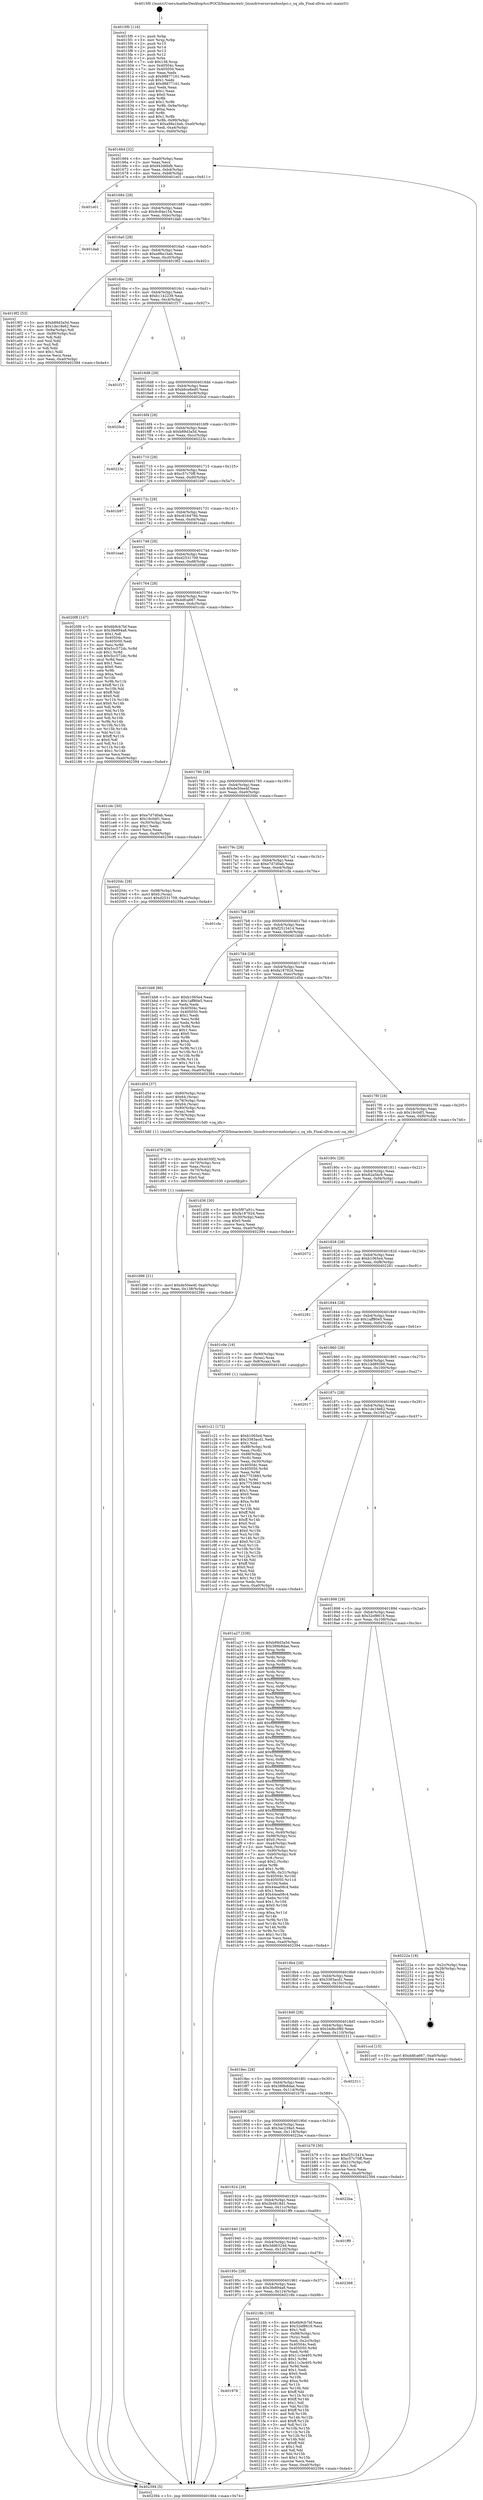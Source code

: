 digraph "0x4015f0" {
  label = "0x4015f0 (/mnt/c/Users/mathe/Desktop/tcc/POCII/binaries/extr_linuxdriversnvmehostpci.c_sq_idx_Final-ollvm.out::main(0))"
  labelloc = "t"
  node[shape=record]

  Entry [label="",width=0.3,height=0.3,shape=circle,fillcolor=black,style=filled]
  "0x401664" [label="{
     0x401664 [32]\l
     | [instrs]\l
     &nbsp;&nbsp;0x401664 \<+6\>: mov -0xa0(%rbp),%eax\l
     &nbsp;&nbsp;0x40166a \<+2\>: mov %eax,%ecx\l
     &nbsp;&nbsp;0x40166c \<+6\>: sub $0x943d6bfb,%ecx\l
     &nbsp;&nbsp;0x401672 \<+6\>: mov %eax,-0xb4(%rbp)\l
     &nbsp;&nbsp;0x401678 \<+6\>: mov %ecx,-0xb8(%rbp)\l
     &nbsp;&nbsp;0x40167e \<+6\>: je 0000000000401e01 \<main+0x811\>\l
  }"]
  "0x401e01" [label="{
     0x401e01\l
  }", style=dashed]
  "0x401684" [label="{
     0x401684 [28]\l
     | [instrs]\l
     &nbsp;&nbsp;0x401684 \<+5\>: jmp 0000000000401689 \<main+0x99\>\l
     &nbsp;&nbsp;0x401689 \<+6\>: mov -0xb4(%rbp),%eax\l
     &nbsp;&nbsp;0x40168f \<+5\>: sub $0x9c84e154,%eax\l
     &nbsp;&nbsp;0x401694 \<+6\>: mov %eax,-0xbc(%rbp)\l
     &nbsp;&nbsp;0x40169a \<+6\>: je 0000000000401dab \<main+0x7bb\>\l
  }"]
  Exit [label="",width=0.3,height=0.3,shape=circle,fillcolor=black,style=filled,peripheries=2]
  "0x401dab" [label="{
     0x401dab\l
  }", style=dashed]
  "0x4016a0" [label="{
     0x4016a0 [28]\l
     | [instrs]\l
     &nbsp;&nbsp;0x4016a0 \<+5\>: jmp 00000000004016a5 \<main+0xb5\>\l
     &nbsp;&nbsp;0x4016a5 \<+6\>: mov -0xb4(%rbp),%eax\l
     &nbsp;&nbsp;0x4016ab \<+5\>: sub $0xa98a1bab,%eax\l
     &nbsp;&nbsp;0x4016b0 \<+6\>: mov %eax,-0xc0(%rbp)\l
     &nbsp;&nbsp;0x4016b6 \<+6\>: je 00000000004019f2 \<main+0x402\>\l
  }"]
  "0x401978" [label="{
     0x401978\l
  }", style=dashed]
  "0x4019f2" [label="{
     0x4019f2 [53]\l
     | [instrs]\l
     &nbsp;&nbsp;0x4019f2 \<+5\>: mov $0xb89d3a5d,%eax\l
     &nbsp;&nbsp;0x4019f7 \<+5\>: mov $0x1de18e62,%ecx\l
     &nbsp;&nbsp;0x4019fc \<+6\>: mov -0x9a(%rbp),%dl\l
     &nbsp;&nbsp;0x401a02 \<+7\>: mov -0x99(%rbp),%sil\l
     &nbsp;&nbsp;0x401a09 \<+3\>: mov %dl,%dil\l
     &nbsp;&nbsp;0x401a0c \<+3\>: and %sil,%dil\l
     &nbsp;&nbsp;0x401a0f \<+3\>: xor %sil,%dl\l
     &nbsp;&nbsp;0x401a12 \<+3\>: or %dl,%dil\l
     &nbsp;&nbsp;0x401a15 \<+4\>: test $0x1,%dil\l
     &nbsp;&nbsp;0x401a19 \<+3\>: cmovne %ecx,%eax\l
     &nbsp;&nbsp;0x401a1c \<+6\>: mov %eax,-0xa0(%rbp)\l
     &nbsp;&nbsp;0x401a22 \<+5\>: jmp 0000000000402394 \<main+0xda4\>\l
  }"]
  "0x4016bc" [label="{
     0x4016bc [28]\l
     | [instrs]\l
     &nbsp;&nbsp;0x4016bc \<+5\>: jmp 00000000004016c1 \<main+0xd1\>\l
     &nbsp;&nbsp;0x4016c1 \<+6\>: mov -0xb4(%rbp),%eax\l
     &nbsp;&nbsp;0x4016c7 \<+5\>: sub $0xb1142239,%eax\l
     &nbsp;&nbsp;0x4016cc \<+6\>: mov %eax,-0xc4(%rbp)\l
     &nbsp;&nbsp;0x4016d2 \<+6\>: je 0000000000401f17 \<main+0x927\>\l
  }"]
  "0x402394" [label="{
     0x402394 [5]\l
     | [instrs]\l
     &nbsp;&nbsp;0x402394 \<+5\>: jmp 0000000000401664 \<main+0x74\>\l
  }"]
  "0x4015f0" [label="{
     0x4015f0 [116]\l
     | [instrs]\l
     &nbsp;&nbsp;0x4015f0 \<+1\>: push %rbp\l
     &nbsp;&nbsp;0x4015f1 \<+3\>: mov %rsp,%rbp\l
     &nbsp;&nbsp;0x4015f4 \<+2\>: push %r15\l
     &nbsp;&nbsp;0x4015f6 \<+2\>: push %r14\l
     &nbsp;&nbsp;0x4015f8 \<+2\>: push %r13\l
     &nbsp;&nbsp;0x4015fa \<+2\>: push %r12\l
     &nbsp;&nbsp;0x4015fc \<+1\>: push %rbx\l
     &nbsp;&nbsp;0x4015fd \<+7\>: sub $0x138,%rsp\l
     &nbsp;&nbsp;0x401604 \<+7\>: mov 0x40504c,%eax\l
     &nbsp;&nbsp;0x40160b \<+7\>: mov 0x405050,%ecx\l
     &nbsp;&nbsp;0x401612 \<+2\>: mov %eax,%edx\l
     &nbsp;&nbsp;0x401614 \<+6\>: sub $0x98877161,%edx\l
     &nbsp;&nbsp;0x40161a \<+3\>: sub $0x1,%edx\l
     &nbsp;&nbsp;0x40161d \<+6\>: add $0x98877161,%edx\l
     &nbsp;&nbsp;0x401623 \<+3\>: imul %edx,%eax\l
     &nbsp;&nbsp;0x401626 \<+3\>: and $0x1,%eax\l
     &nbsp;&nbsp;0x401629 \<+3\>: cmp $0x0,%eax\l
     &nbsp;&nbsp;0x40162c \<+4\>: sete %r8b\l
     &nbsp;&nbsp;0x401630 \<+4\>: and $0x1,%r8b\l
     &nbsp;&nbsp;0x401634 \<+7\>: mov %r8b,-0x9a(%rbp)\l
     &nbsp;&nbsp;0x40163b \<+3\>: cmp $0xa,%ecx\l
     &nbsp;&nbsp;0x40163e \<+4\>: setl %r8b\l
     &nbsp;&nbsp;0x401642 \<+4\>: and $0x1,%r8b\l
     &nbsp;&nbsp;0x401646 \<+7\>: mov %r8b,-0x99(%rbp)\l
     &nbsp;&nbsp;0x40164d \<+10\>: movl $0xa98a1bab,-0xa0(%rbp)\l
     &nbsp;&nbsp;0x401657 \<+6\>: mov %edi,-0xa4(%rbp)\l
     &nbsp;&nbsp;0x40165d \<+7\>: mov %rsi,-0xb0(%rbp)\l
  }"]
  "0x40218b" [label="{
     0x40218b [159]\l
     | [instrs]\l
     &nbsp;&nbsp;0x40218b \<+5\>: mov $0x6b9cb7bf,%eax\l
     &nbsp;&nbsp;0x402190 \<+5\>: mov $0x32ef8619,%ecx\l
     &nbsp;&nbsp;0x402195 \<+2\>: mov $0x1,%dl\l
     &nbsp;&nbsp;0x402197 \<+7\>: mov -0x98(%rbp),%rsi\l
     &nbsp;&nbsp;0x40219e \<+2\>: mov (%rsi),%edi\l
     &nbsp;&nbsp;0x4021a0 \<+3\>: mov %edi,-0x2c(%rbp)\l
     &nbsp;&nbsp;0x4021a3 \<+7\>: mov 0x40504c,%edi\l
     &nbsp;&nbsp;0x4021aa \<+8\>: mov 0x405050,%r8d\l
     &nbsp;&nbsp;0x4021b2 \<+3\>: mov %edi,%r9d\l
     &nbsp;&nbsp;0x4021b5 \<+7\>: sub $0x11c3e405,%r9d\l
     &nbsp;&nbsp;0x4021bc \<+4\>: sub $0x1,%r9d\l
     &nbsp;&nbsp;0x4021c0 \<+7\>: add $0x11c3e405,%r9d\l
     &nbsp;&nbsp;0x4021c7 \<+4\>: imul %r9d,%edi\l
     &nbsp;&nbsp;0x4021cb \<+3\>: and $0x1,%edi\l
     &nbsp;&nbsp;0x4021ce \<+3\>: cmp $0x0,%edi\l
     &nbsp;&nbsp;0x4021d1 \<+4\>: sete %r10b\l
     &nbsp;&nbsp;0x4021d5 \<+4\>: cmp $0xa,%r8d\l
     &nbsp;&nbsp;0x4021d9 \<+4\>: setl %r11b\l
     &nbsp;&nbsp;0x4021dd \<+3\>: mov %r10b,%bl\l
     &nbsp;&nbsp;0x4021e0 \<+3\>: xor $0xff,%bl\l
     &nbsp;&nbsp;0x4021e3 \<+3\>: mov %r11b,%r14b\l
     &nbsp;&nbsp;0x4021e6 \<+4\>: xor $0xff,%r14b\l
     &nbsp;&nbsp;0x4021ea \<+3\>: xor $0x1,%dl\l
     &nbsp;&nbsp;0x4021ed \<+3\>: mov %bl,%r15b\l
     &nbsp;&nbsp;0x4021f0 \<+4\>: and $0xff,%r15b\l
     &nbsp;&nbsp;0x4021f4 \<+3\>: and %dl,%r10b\l
     &nbsp;&nbsp;0x4021f7 \<+3\>: mov %r14b,%r12b\l
     &nbsp;&nbsp;0x4021fa \<+4\>: and $0xff,%r12b\l
     &nbsp;&nbsp;0x4021fe \<+3\>: and %dl,%r11b\l
     &nbsp;&nbsp;0x402201 \<+3\>: or %r10b,%r15b\l
     &nbsp;&nbsp;0x402204 \<+3\>: or %r11b,%r12b\l
     &nbsp;&nbsp;0x402207 \<+3\>: xor %r12b,%r15b\l
     &nbsp;&nbsp;0x40220a \<+3\>: or %r14b,%bl\l
     &nbsp;&nbsp;0x40220d \<+3\>: xor $0xff,%bl\l
     &nbsp;&nbsp;0x402210 \<+3\>: or $0x1,%dl\l
     &nbsp;&nbsp;0x402213 \<+2\>: and %dl,%bl\l
     &nbsp;&nbsp;0x402215 \<+3\>: or %bl,%r15b\l
     &nbsp;&nbsp;0x402218 \<+4\>: test $0x1,%r15b\l
     &nbsp;&nbsp;0x40221c \<+3\>: cmovne %ecx,%eax\l
     &nbsp;&nbsp;0x40221f \<+6\>: mov %eax,-0xa0(%rbp)\l
     &nbsp;&nbsp;0x402225 \<+5\>: jmp 0000000000402394 \<main+0xda4\>\l
  }"]
  "0x401f17" [label="{
     0x401f17\l
  }", style=dashed]
  "0x4016d8" [label="{
     0x4016d8 [28]\l
     | [instrs]\l
     &nbsp;&nbsp;0x4016d8 \<+5\>: jmp 00000000004016dd \<main+0xed\>\l
     &nbsp;&nbsp;0x4016dd \<+6\>: mov -0xb4(%rbp),%eax\l
     &nbsp;&nbsp;0x4016e3 \<+5\>: sub $0xb6ce6ed0,%eax\l
     &nbsp;&nbsp;0x4016e8 \<+6\>: mov %eax,-0xc8(%rbp)\l
     &nbsp;&nbsp;0x4016ee \<+6\>: je 00000000004020cd \<main+0xadd\>\l
  }"]
  "0x40195c" [label="{
     0x40195c [28]\l
     | [instrs]\l
     &nbsp;&nbsp;0x40195c \<+5\>: jmp 0000000000401961 \<main+0x371\>\l
     &nbsp;&nbsp;0x401961 \<+6\>: mov -0xb4(%rbp),%eax\l
     &nbsp;&nbsp;0x401967 \<+5\>: sub $0x3fe894a8,%eax\l
     &nbsp;&nbsp;0x40196c \<+6\>: mov %eax,-0x124(%rbp)\l
     &nbsp;&nbsp;0x401972 \<+6\>: je 000000000040218b \<main+0xb9b\>\l
  }"]
  "0x4020cd" [label="{
     0x4020cd\l
  }", style=dashed]
  "0x4016f4" [label="{
     0x4016f4 [28]\l
     | [instrs]\l
     &nbsp;&nbsp;0x4016f4 \<+5\>: jmp 00000000004016f9 \<main+0x109\>\l
     &nbsp;&nbsp;0x4016f9 \<+6\>: mov -0xb4(%rbp),%eax\l
     &nbsp;&nbsp;0x4016ff \<+5\>: sub $0xb89d3a5d,%eax\l
     &nbsp;&nbsp;0x401704 \<+6\>: mov %eax,-0xcc(%rbp)\l
     &nbsp;&nbsp;0x40170a \<+6\>: je 000000000040223c \<main+0xc4c\>\l
  }"]
  "0x402368" [label="{
     0x402368\l
  }", style=dashed]
  "0x40223c" [label="{
     0x40223c\l
  }", style=dashed]
  "0x401710" [label="{
     0x401710 [28]\l
     | [instrs]\l
     &nbsp;&nbsp;0x401710 \<+5\>: jmp 0000000000401715 \<main+0x125\>\l
     &nbsp;&nbsp;0x401715 \<+6\>: mov -0xb4(%rbp),%eax\l
     &nbsp;&nbsp;0x40171b \<+5\>: sub $0xc57c70ff,%eax\l
     &nbsp;&nbsp;0x401720 \<+6\>: mov %eax,-0xd0(%rbp)\l
     &nbsp;&nbsp;0x401726 \<+6\>: je 0000000000401b97 \<main+0x5a7\>\l
  }"]
  "0x401940" [label="{
     0x401940 [28]\l
     | [instrs]\l
     &nbsp;&nbsp;0x401940 \<+5\>: jmp 0000000000401945 \<main+0x355\>\l
     &nbsp;&nbsp;0x401945 \<+6\>: mov -0xb4(%rbp),%eax\l
     &nbsp;&nbsp;0x40194b \<+5\>: sub $0x3dd6324d,%eax\l
     &nbsp;&nbsp;0x401950 \<+6\>: mov %eax,-0x120(%rbp)\l
     &nbsp;&nbsp;0x401956 \<+6\>: je 0000000000402368 \<main+0xd78\>\l
  }"]
  "0x401b97" [label="{
     0x401b97\l
  }", style=dashed]
  "0x40172c" [label="{
     0x40172c [28]\l
     | [instrs]\l
     &nbsp;&nbsp;0x40172c \<+5\>: jmp 0000000000401731 \<main+0x141\>\l
     &nbsp;&nbsp;0x401731 \<+6\>: mov -0xb4(%rbp),%eax\l
     &nbsp;&nbsp;0x401737 \<+5\>: sub $0xc616476b,%eax\l
     &nbsp;&nbsp;0x40173c \<+6\>: mov %eax,-0xd4(%rbp)\l
     &nbsp;&nbsp;0x401742 \<+6\>: je 0000000000401ead \<main+0x8bd\>\l
  }"]
  "0x401ff9" [label="{
     0x401ff9\l
  }", style=dashed]
  "0x401ead" [label="{
     0x401ead\l
  }", style=dashed]
  "0x401748" [label="{
     0x401748 [28]\l
     | [instrs]\l
     &nbsp;&nbsp;0x401748 \<+5\>: jmp 000000000040174d \<main+0x15d\>\l
     &nbsp;&nbsp;0x40174d \<+6\>: mov -0xb4(%rbp),%eax\l
     &nbsp;&nbsp;0x401753 \<+5\>: sub $0xd2531709,%eax\l
     &nbsp;&nbsp;0x401758 \<+6\>: mov %eax,-0xd8(%rbp)\l
     &nbsp;&nbsp;0x40175e \<+6\>: je 00000000004020f8 \<main+0xb08\>\l
  }"]
  "0x401924" [label="{
     0x401924 [28]\l
     | [instrs]\l
     &nbsp;&nbsp;0x401924 \<+5\>: jmp 0000000000401929 \<main+0x339\>\l
     &nbsp;&nbsp;0x401929 \<+6\>: mov -0xb4(%rbp),%eax\l
     &nbsp;&nbsp;0x40192f \<+5\>: sub $0x3b4818d1,%eax\l
     &nbsp;&nbsp;0x401934 \<+6\>: mov %eax,-0x11c(%rbp)\l
     &nbsp;&nbsp;0x40193a \<+6\>: je 0000000000401ff9 \<main+0xa09\>\l
  }"]
  "0x4020f8" [label="{
     0x4020f8 [147]\l
     | [instrs]\l
     &nbsp;&nbsp;0x4020f8 \<+5\>: mov $0x6b9cb7bf,%eax\l
     &nbsp;&nbsp;0x4020fd \<+5\>: mov $0x3fe894a8,%ecx\l
     &nbsp;&nbsp;0x402102 \<+2\>: mov $0x1,%dl\l
     &nbsp;&nbsp;0x402104 \<+7\>: mov 0x40504c,%esi\l
     &nbsp;&nbsp;0x40210b \<+7\>: mov 0x405050,%edi\l
     &nbsp;&nbsp;0x402112 \<+3\>: mov %esi,%r8d\l
     &nbsp;&nbsp;0x402115 \<+7\>: add $0x5cc572dc,%r8d\l
     &nbsp;&nbsp;0x40211c \<+4\>: sub $0x1,%r8d\l
     &nbsp;&nbsp;0x402120 \<+7\>: sub $0x5cc572dc,%r8d\l
     &nbsp;&nbsp;0x402127 \<+4\>: imul %r8d,%esi\l
     &nbsp;&nbsp;0x40212b \<+3\>: and $0x1,%esi\l
     &nbsp;&nbsp;0x40212e \<+3\>: cmp $0x0,%esi\l
     &nbsp;&nbsp;0x402131 \<+4\>: sete %r9b\l
     &nbsp;&nbsp;0x402135 \<+3\>: cmp $0xa,%edi\l
     &nbsp;&nbsp;0x402138 \<+4\>: setl %r10b\l
     &nbsp;&nbsp;0x40213c \<+3\>: mov %r9b,%r11b\l
     &nbsp;&nbsp;0x40213f \<+4\>: xor $0xff,%r11b\l
     &nbsp;&nbsp;0x402143 \<+3\>: mov %r10b,%bl\l
     &nbsp;&nbsp;0x402146 \<+3\>: xor $0xff,%bl\l
     &nbsp;&nbsp;0x402149 \<+3\>: xor $0x0,%dl\l
     &nbsp;&nbsp;0x40214c \<+3\>: mov %r11b,%r14b\l
     &nbsp;&nbsp;0x40214f \<+4\>: and $0x0,%r14b\l
     &nbsp;&nbsp;0x402153 \<+3\>: and %dl,%r9b\l
     &nbsp;&nbsp;0x402156 \<+3\>: mov %bl,%r15b\l
     &nbsp;&nbsp;0x402159 \<+4\>: and $0x0,%r15b\l
     &nbsp;&nbsp;0x40215d \<+3\>: and %dl,%r10b\l
     &nbsp;&nbsp;0x402160 \<+3\>: or %r9b,%r14b\l
     &nbsp;&nbsp;0x402163 \<+3\>: or %r10b,%r15b\l
     &nbsp;&nbsp;0x402166 \<+3\>: xor %r15b,%r14b\l
     &nbsp;&nbsp;0x402169 \<+3\>: or %bl,%r11b\l
     &nbsp;&nbsp;0x40216c \<+4\>: xor $0xff,%r11b\l
     &nbsp;&nbsp;0x402170 \<+3\>: or $0x0,%dl\l
     &nbsp;&nbsp;0x402173 \<+3\>: and %dl,%r11b\l
     &nbsp;&nbsp;0x402176 \<+3\>: or %r11b,%r14b\l
     &nbsp;&nbsp;0x402179 \<+4\>: test $0x1,%r14b\l
     &nbsp;&nbsp;0x40217d \<+3\>: cmovne %ecx,%eax\l
     &nbsp;&nbsp;0x402180 \<+6\>: mov %eax,-0xa0(%rbp)\l
     &nbsp;&nbsp;0x402186 \<+5\>: jmp 0000000000402394 \<main+0xda4\>\l
  }"]
  "0x401764" [label="{
     0x401764 [28]\l
     | [instrs]\l
     &nbsp;&nbsp;0x401764 \<+5\>: jmp 0000000000401769 \<main+0x179\>\l
     &nbsp;&nbsp;0x401769 \<+6\>: mov -0xb4(%rbp),%eax\l
     &nbsp;&nbsp;0x40176f \<+5\>: sub $0xddfca667,%eax\l
     &nbsp;&nbsp;0x401774 \<+6\>: mov %eax,-0xdc(%rbp)\l
     &nbsp;&nbsp;0x40177a \<+6\>: je 0000000000401cdc \<main+0x6ec\>\l
  }"]
  "0x4022ba" [label="{
     0x4022ba\l
  }", style=dashed]
  "0x401cdc" [label="{
     0x401cdc [30]\l
     | [instrs]\l
     &nbsp;&nbsp;0x401cdc \<+5\>: mov $0xe7d7d0ab,%eax\l
     &nbsp;&nbsp;0x401ce1 \<+5\>: mov $0x19c0df1,%ecx\l
     &nbsp;&nbsp;0x401ce6 \<+3\>: mov -0x30(%rbp),%edx\l
     &nbsp;&nbsp;0x401ce9 \<+3\>: cmp $0x1,%edx\l
     &nbsp;&nbsp;0x401cec \<+3\>: cmovl %ecx,%eax\l
     &nbsp;&nbsp;0x401cef \<+6\>: mov %eax,-0xa0(%rbp)\l
     &nbsp;&nbsp;0x401cf5 \<+5\>: jmp 0000000000402394 \<main+0xda4\>\l
  }"]
  "0x401780" [label="{
     0x401780 [28]\l
     | [instrs]\l
     &nbsp;&nbsp;0x401780 \<+5\>: jmp 0000000000401785 \<main+0x195\>\l
     &nbsp;&nbsp;0x401785 \<+6\>: mov -0xb4(%rbp),%eax\l
     &nbsp;&nbsp;0x40178b \<+5\>: sub $0xde50ee4f,%eax\l
     &nbsp;&nbsp;0x401790 \<+6\>: mov %eax,-0xe0(%rbp)\l
     &nbsp;&nbsp;0x401796 \<+6\>: je 00000000004020dc \<main+0xaec\>\l
  }"]
  "0x401d96" [label="{
     0x401d96 [21]\l
     | [instrs]\l
     &nbsp;&nbsp;0x401d96 \<+10\>: movl $0xde50ee4f,-0xa0(%rbp)\l
     &nbsp;&nbsp;0x401da0 \<+6\>: mov %eax,-0x138(%rbp)\l
     &nbsp;&nbsp;0x401da6 \<+5\>: jmp 0000000000402394 \<main+0xda4\>\l
  }"]
  "0x4020dc" [label="{
     0x4020dc [28]\l
     | [instrs]\l
     &nbsp;&nbsp;0x4020dc \<+7\>: mov -0x98(%rbp),%rax\l
     &nbsp;&nbsp;0x4020e3 \<+6\>: movl $0x0,(%rax)\l
     &nbsp;&nbsp;0x4020e9 \<+10\>: movl $0xd2531709,-0xa0(%rbp)\l
     &nbsp;&nbsp;0x4020f3 \<+5\>: jmp 0000000000402394 \<main+0xda4\>\l
  }"]
  "0x40179c" [label="{
     0x40179c [28]\l
     | [instrs]\l
     &nbsp;&nbsp;0x40179c \<+5\>: jmp 00000000004017a1 \<main+0x1b1\>\l
     &nbsp;&nbsp;0x4017a1 \<+6\>: mov -0xb4(%rbp),%eax\l
     &nbsp;&nbsp;0x4017a7 \<+5\>: sub $0xe7d7d0ab,%eax\l
     &nbsp;&nbsp;0x4017ac \<+6\>: mov %eax,-0xe4(%rbp)\l
     &nbsp;&nbsp;0x4017b2 \<+6\>: je 0000000000401cfa \<main+0x70a\>\l
  }"]
  "0x401d79" [label="{
     0x401d79 [29]\l
     | [instrs]\l
     &nbsp;&nbsp;0x401d79 \<+10\>: movabs $0x4030f2,%rdi\l
     &nbsp;&nbsp;0x401d83 \<+4\>: mov -0x70(%rbp),%rcx\l
     &nbsp;&nbsp;0x401d87 \<+2\>: mov %eax,(%rcx)\l
     &nbsp;&nbsp;0x401d89 \<+4\>: mov -0x70(%rbp),%rcx\l
     &nbsp;&nbsp;0x401d8d \<+2\>: mov (%rcx),%esi\l
     &nbsp;&nbsp;0x401d8f \<+2\>: mov $0x0,%al\l
     &nbsp;&nbsp;0x401d91 \<+5\>: call 0000000000401030 \<printf@plt\>\l
     | [calls]\l
     &nbsp;&nbsp;0x401030 \{1\} (unknown)\l
  }"]
  "0x401cfa" [label="{
     0x401cfa\l
  }", style=dashed]
  "0x4017b8" [label="{
     0x4017b8 [28]\l
     | [instrs]\l
     &nbsp;&nbsp;0x4017b8 \<+5\>: jmp 00000000004017bd \<main+0x1cd\>\l
     &nbsp;&nbsp;0x4017bd \<+6\>: mov -0xb4(%rbp),%eax\l
     &nbsp;&nbsp;0x4017c3 \<+5\>: sub $0xf2515414,%eax\l
     &nbsp;&nbsp;0x4017c8 \<+6\>: mov %eax,-0xe8(%rbp)\l
     &nbsp;&nbsp;0x4017ce \<+6\>: je 0000000000401bb8 \<main+0x5c8\>\l
  }"]
  "0x401c21" [label="{
     0x401c21 [172]\l
     | [instrs]\l
     &nbsp;&nbsp;0x401c21 \<+5\>: mov $0xb1065e4,%ecx\l
     &nbsp;&nbsp;0x401c26 \<+5\>: mov $0x3383acd1,%edx\l
     &nbsp;&nbsp;0x401c2b \<+3\>: mov $0x1,%sil\l
     &nbsp;&nbsp;0x401c2e \<+7\>: mov -0x88(%rbp),%rdi\l
     &nbsp;&nbsp;0x401c35 \<+2\>: mov %eax,(%rdi)\l
     &nbsp;&nbsp;0x401c37 \<+7\>: mov -0x88(%rbp),%rdi\l
     &nbsp;&nbsp;0x401c3e \<+2\>: mov (%rdi),%eax\l
     &nbsp;&nbsp;0x401c40 \<+3\>: mov %eax,-0x30(%rbp)\l
     &nbsp;&nbsp;0x401c43 \<+7\>: mov 0x40504c,%eax\l
     &nbsp;&nbsp;0x401c4a \<+8\>: mov 0x405050,%r8d\l
     &nbsp;&nbsp;0x401c52 \<+3\>: mov %eax,%r9d\l
     &nbsp;&nbsp;0x401c55 \<+7\>: add $0x7753883,%r9d\l
     &nbsp;&nbsp;0x401c5c \<+4\>: sub $0x1,%r9d\l
     &nbsp;&nbsp;0x401c60 \<+7\>: sub $0x7753883,%r9d\l
     &nbsp;&nbsp;0x401c67 \<+4\>: imul %r9d,%eax\l
     &nbsp;&nbsp;0x401c6b \<+3\>: and $0x1,%eax\l
     &nbsp;&nbsp;0x401c6e \<+3\>: cmp $0x0,%eax\l
     &nbsp;&nbsp;0x401c71 \<+4\>: sete %r10b\l
     &nbsp;&nbsp;0x401c75 \<+4\>: cmp $0xa,%r8d\l
     &nbsp;&nbsp;0x401c79 \<+4\>: setl %r11b\l
     &nbsp;&nbsp;0x401c7d \<+3\>: mov %r10b,%bl\l
     &nbsp;&nbsp;0x401c80 \<+3\>: xor $0xff,%bl\l
     &nbsp;&nbsp;0x401c83 \<+3\>: mov %r11b,%r14b\l
     &nbsp;&nbsp;0x401c86 \<+4\>: xor $0xff,%r14b\l
     &nbsp;&nbsp;0x401c8a \<+4\>: xor $0x0,%sil\l
     &nbsp;&nbsp;0x401c8e \<+3\>: mov %bl,%r15b\l
     &nbsp;&nbsp;0x401c91 \<+4\>: and $0x0,%r15b\l
     &nbsp;&nbsp;0x401c95 \<+3\>: and %sil,%r10b\l
     &nbsp;&nbsp;0x401c98 \<+3\>: mov %r14b,%r12b\l
     &nbsp;&nbsp;0x401c9b \<+4\>: and $0x0,%r12b\l
     &nbsp;&nbsp;0x401c9f \<+3\>: and %sil,%r11b\l
     &nbsp;&nbsp;0x401ca2 \<+3\>: or %r10b,%r15b\l
     &nbsp;&nbsp;0x401ca5 \<+3\>: or %r11b,%r12b\l
     &nbsp;&nbsp;0x401ca8 \<+3\>: xor %r12b,%r15b\l
     &nbsp;&nbsp;0x401cab \<+3\>: or %r14b,%bl\l
     &nbsp;&nbsp;0x401cae \<+3\>: xor $0xff,%bl\l
     &nbsp;&nbsp;0x401cb1 \<+4\>: or $0x0,%sil\l
     &nbsp;&nbsp;0x401cb5 \<+3\>: and %sil,%bl\l
     &nbsp;&nbsp;0x401cb8 \<+3\>: or %bl,%r15b\l
     &nbsp;&nbsp;0x401cbb \<+4\>: test $0x1,%r15b\l
     &nbsp;&nbsp;0x401cbf \<+3\>: cmovne %edx,%ecx\l
     &nbsp;&nbsp;0x401cc2 \<+6\>: mov %ecx,-0xa0(%rbp)\l
     &nbsp;&nbsp;0x401cc8 \<+5\>: jmp 0000000000402394 \<main+0xda4\>\l
  }"]
  "0x401bb8" [label="{
     0x401bb8 [86]\l
     | [instrs]\l
     &nbsp;&nbsp;0x401bb8 \<+5\>: mov $0xb1065e4,%eax\l
     &nbsp;&nbsp;0x401bbd \<+5\>: mov $0x1aff80e5,%ecx\l
     &nbsp;&nbsp;0x401bc2 \<+2\>: xor %edx,%edx\l
     &nbsp;&nbsp;0x401bc4 \<+7\>: mov 0x40504c,%esi\l
     &nbsp;&nbsp;0x401bcb \<+7\>: mov 0x405050,%edi\l
     &nbsp;&nbsp;0x401bd2 \<+3\>: sub $0x1,%edx\l
     &nbsp;&nbsp;0x401bd5 \<+3\>: mov %esi,%r8d\l
     &nbsp;&nbsp;0x401bd8 \<+3\>: add %edx,%r8d\l
     &nbsp;&nbsp;0x401bdb \<+4\>: imul %r8d,%esi\l
     &nbsp;&nbsp;0x401bdf \<+3\>: and $0x1,%esi\l
     &nbsp;&nbsp;0x401be2 \<+3\>: cmp $0x0,%esi\l
     &nbsp;&nbsp;0x401be5 \<+4\>: sete %r9b\l
     &nbsp;&nbsp;0x401be9 \<+3\>: cmp $0xa,%edi\l
     &nbsp;&nbsp;0x401bec \<+4\>: setl %r10b\l
     &nbsp;&nbsp;0x401bf0 \<+3\>: mov %r9b,%r11b\l
     &nbsp;&nbsp;0x401bf3 \<+3\>: and %r10b,%r11b\l
     &nbsp;&nbsp;0x401bf6 \<+3\>: xor %r10b,%r9b\l
     &nbsp;&nbsp;0x401bf9 \<+3\>: or %r9b,%r11b\l
     &nbsp;&nbsp;0x401bfc \<+4\>: test $0x1,%r11b\l
     &nbsp;&nbsp;0x401c00 \<+3\>: cmovne %ecx,%eax\l
     &nbsp;&nbsp;0x401c03 \<+6\>: mov %eax,-0xa0(%rbp)\l
     &nbsp;&nbsp;0x401c09 \<+5\>: jmp 0000000000402394 \<main+0xda4\>\l
  }"]
  "0x4017d4" [label="{
     0x4017d4 [28]\l
     | [instrs]\l
     &nbsp;&nbsp;0x4017d4 \<+5\>: jmp 00000000004017d9 \<main+0x1e9\>\l
     &nbsp;&nbsp;0x4017d9 \<+6\>: mov -0xb4(%rbp),%eax\l
     &nbsp;&nbsp;0x4017df \<+5\>: sub $0xfa18792d,%eax\l
     &nbsp;&nbsp;0x4017e4 \<+6\>: mov %eax,-0xec(%rbp)\l
     &nbsp;&nbsp;0x4017ea \<+6\>: je 0000000000401d54 \<main+0x764\>\l
  }"]
  "0x401908" [label="{
     0x401908 [28]\l
     | [instrs]\l
     &nbsp;&nbsp;0x401908 \<+5\>: jmp 000000000040190d \<main+0x31d\>\l
     &nbsp;&nbsp;0x40190d \<+6\>: mov -0xb4(%rbp),%eax\l
     &nbsp;&nbsp;0x401913 \<+5\>: sub $0x3ac239a5,%eax\l
     &nbsp;&nbsp;0x401918 \<+6\>: mov %eax,-0x118(%rbp)\l
     &nbsp;&nbsp;0x40191e \<+6\>: je 00000000004022ba \<main+0xcca\>\l
  }"]
  "0x401d54" [label="{
     0x401d54 [37]\l
     | [instrs]\l
     &nbsp;&nbsp;0x401d54 \<+4\>: mov -0x80(%rbp),%rax\l
     &nbsp;&nbsp;0x401d58 \<+6\>: movl $0x64,(%rax)\l
     &nbsp;&nbsp;0x401d5e \<+4\>: mov -0x78(%rbp),%rax\l
     &nbsp;&nbsp;0x401d62 \<+6\>: movl $0x64,(%rax)\l
     &nbsp;&nbsp;0x401d68 \<+4\>: mov -0x80(%rbp),%rax\l
     &nbsp;&nbsp;0x401d6c \<+2\>: mov (%rax),%edi\l
     &nbsp;&nbsp;0x401d6e \<+4\>: mov -0x78(%rbp),%rax\l
     &nbsp;&nbsp;0x401d72 \<+2\>: mov (%rax),%esi\l
     &nbsp;&nbsp;0x401d74 \<+5\>: call 00000000004015d0 \<sq_idx\>\l
     | [calls]\l
     &nbsp;&nbsp;0x4015d0 \{1\} (/mnt/c/Users/mathe/Desktop/tcc/POCII/binaries/extr_linuxdriversnvmehostpci.c_sq_idx_Final-ollvm.out::sq_idx)\l
  }"]
  "0x4017f0" [label="{
     0x4017f0 [28]\l
     | [instrs]\l
     &nbsp;&nbsp;0x4017f0 \<+5\>: jmp 00000000004017f5 \<main+0x205\>\l
     &nbsp;&nbsp;0x4017f5 \<+6\>: mov -0xb4(%rbp),%eax\l
     &nbsp;&nbsp;0x4017fb \<+5\>: sub $0x19c0df1,%eax\l
     &nbsp;&nbsp;0x401800 \<+6\>: mov %eax,-0xf0(%rbp)\l
     &nbsp;&nbsp;0x401806 \<+6\>: je 0000000000401d36 \<main+0x746\>\l
  }"]
  "0x401b79" [label="{
     0x401b79 [30]\l
     | [instrs]\l
     &nbsp;&nbsp;0x401b79 \<+5\>: mov $0xf2515414,%eax\l
     &nbsp;&nbsp;0x401b7e \<+5\>: mov $0xc57c70ff,%ecx\l
     &nbsp;&nbsp;0x401b83 \<+3\>: mov -0x31(%rbp),%dl\l
     &nbsp;&nbsp;0x401b86 \<+3\>: test $0x1,%dl\l
     &nbsp;&nbsp;0x401b89 \<+3\>: cmovne %ecx,%eax\l
     &nbsp;&nbsp;0x401b8c \<+6\>: mov %eax,-0xa0(%rbp)\l
     &nbsp;&nbsp;0x401b92 \<+5\>: jmp 0000000000402394 \<main+0xda4\>\l
  }"]
  "0x401d36" [label="{
     0x401d36 [30]\l
     | [instrs]\l
     &nbsp;&nbsp;0x401d36 \<+5\>: mov $0x5f97a91c,%eax\l
     &nbsp;&nbsp;0x401d3b \<+5\>: mov $0xfa18792d,%ecx\l
     &nbsp;&nbsp;0x401d40 \<+3\>: mov -0x30(%rbp),%edx\l
     &nbsp;&nbsp;0x401d43 \<+3\>: cmp $0x0,%edx\l
     &nbsp;&nbsp;0x401d46 \<+3\>: cmove %ecx,%eax\l
     &nbsp;&nbsp;0x401d49 \<+6\>: mov %eax,-0xa0(%rbp)\l
     &nbsp;&nbsp;0x401d4f \<+5\>: jmp 0000000000402394 \<main+0xda4\>\l
  }"]
  "0x40180c" [label="{
     0x40180c [28]\l
     | [instrs]\l
     &nbsp;&nbsp;0x40180c \<+5\>: jmp 0000000000401811 \<main+0x221\>\l
     &nbsp;&nbsp;0x401811 \<+6\>: mov -0xb4(%rbp),%eax\l
     &nbsp;&nbsp;0x401817 \<+5\>: sub $0x82a5bc9,%eax\l
     &nbsp;&nbsp;0x40181c \<+6\>: mov %eax,-0xf4(%rbp)\l
     &nbsp;&nbsp;0x401822 \<+6\>: je 0000000000402072 \<main+0xa82\>\l
  }"]
  "0x4018ec" [label="{
     0x4018ec [28]\l
     | [instrs]\l
     &nbsp;&nbsp;0x4018ec \<+5\>: jmp 00000000004018f1 \<main+0x301\>\l
     &nbsp;&nbsp;0x4018f1 \<+6\>: mov -0xb4(%rbp),%eax\l
     &nbsp;&nbsp;0x4018f7 \<+5\>: sub $0x389b8dae,%eax\l
     &nbsp;&nbsp;0x4018fc \<+6\>: mov %eax,-0x114(%rbp)\l
     &nbsp;&nbsp;0x401902 \<+6\>: je 0000000000401b79 \<main+0x589\>\l
  }"]
  "0x402072" [label="{
     0x402072\l
  }", style=dashed]
  "0x401828" [label="{
     0x401828 [28]\l
     | [instrs]\l
     &nbsp;&nbsp;0x401828 \<+5\>: jmp 000000000040182d \<main+0x23d\>\l
     &nbsp;&nbsp;0x40182d \<+6\>: mov -0xb4(%rbp),%eax\l
     &nbsp;&nbsp;0x401833 \<+5\>: sub $0xb1065e4,%eax\l
     &nbsp;&nbsp;0x401838 \<+6\>: mov %eax,-0xf8(%rbp)\l
     &nbsp;&nbsp;0x40183e \<+6\>: je 0000000000402281 \<main+0xc91\>\l
  }"]
  "0x402311" [label="{
     0x402311\l
  }", style=dashed]
  "0x402281" [label="{
     0x402281\l
  }", style=dashed]
  "0x401844" [label="{
     0x401844 [28]\l
     | [instrs]\l
     &nbsp;&nbsp;0x401844 \<+5\>: jmp 0000000000401849 \<main+0x259\>\l
     &nbsp;&nbsp;0x401849 \<+6\>: mov -0xb4(%rbp),%eax\l
     &nbsp;&nbsp;0x40184f \<+5\>: sub $0x1aff80e5,%eax\l
     &nbsp;&nbsp;0x401854 \<+6\>: mov %eax,-0xfc(%rbp)\l
     &nbsp;&nbsp;0x40185a \<+6\>: je 0000000000401c0e \<main+0x61e\>\l
  }"]
  "0x4018d0" [label="{
     0x4018d0 [28]\l
     | [instrs]\l
     &nbsp;&nbsp;0x4018d0 \<+5\>: jmp 00000000004018d5 \<main+0x2e5\>\l
     &nbsp;&nbsp;0x4018d5 \<+6\>: mov -0xb4(%rbp),%eax\l
     &nbsp;&nbsp;0x4018db \<+5\>: sub $0x34dbc080,%eax\l
     &nbsp;&nbsp;0x4018e0 \<+6\>: mov %eax,-0x110(%rbp)\l
     &nbsp;&nbsp;0x4018e6 \<+6\>: je 0000000000402311 \<main+0xd21\>\l
  }"]
  "0x401c0e" [label="{
     0x401c0e [19]\l
     | [instrs]\l
     &nbsp;&nbsp;0x401c0e \<+7\>: mov -0x90(%rbp),%rax\l
     &nbsp;&nbsp;0x401c15 \<+3\>: mov (%rax),%rax\l
     &nbsp;&nbsp;0x401c18 \<+4\>: mov 0x8(%rax),%rdi\l
     &nbsp;&nbsp;0x401c1c \<+5\>: call 0000000000401040 \<atoi@plt\>\l
     | [calls]\l
     &nbsp;&nbsp;0x401040 \{1\} (unknown)\l
  }"]
  "0x401860" [label="{
     0x401860 [28]\l
     | [instrs]\l
     &nbsp;&nbsp;0x401860 \<+5\>: jmp 0000000000401865 \<main+0x275\>\l
     &nbsp;&nbsp;0x401865 \<+6\>: mov -0xb4(%rbp),%eax\l
     &nbsp;&nbsp;0x40186b \<+5\>: sub $0x1dd89266,%eax\l
     &nbsp;&nbsp;0x401870 \<+6\>: mov %eax,-0x100(%rbp)\l
     &nbsp;&nbsp;0x401876 \<+6\>: je 0000000000402017 \<main+0xa27\>\l
  }"]
  "0x401ccd" [label="{
     0x401ccd [15]\l
     | [instrs]\l
     &nbsp;&nbsp;0x401ccd \<+10\>: movl $0xddfca667,-0xa0(%rbp)\l
     &nbsp;&nbsp;0x401cd7 \<+5\>: jmp 0000000000402394 \<main+0xda4\>\l
  }"]
  "0x402017" [label="{
     0x402017\l
  }", style=dashed]
  "0x40187c" [label="{
     0x40187c [28]\l
     | [instrs]\l
     &nbsp;&nbsp;0x40187c \<+5\>: jmp 0000000000401881 \<main+0x291\>\l
     &nbsp;&nbsp;0x401881 \<+6\>: mov -0xb4(%rbp),%eax\l
     &nbsp;&nbsp;0x401887 \<+5\>: sub $0x1de18e62,%eax\l
     &nbsp;&nbsp;0x40188c \<+6\>: mov %eax,-0x104(%rbp)\l
     &nbsp;&nbsp;0x401892 \<+6\>: je 0000000000401a27 \<main+0x437\>\l
  }"]
  "0x4018b4" [label="{
     0x4018b4 [28]\l
     | [instrs]\l
     &nbsp;&nbsp;0x4018b4 \<+5\>: jmp 00000000004018b9 \<main+0x2c9\>\l
     &nbsp;&nbsp;0x4018b9 \<+6\>: mov -0xb4(%rbp),%eax\l
     &nbsp;&nbsp;0x4018bf \<+5\>: sub $0x3383acd1,%eax\l
     &nbsp;&nbsp;0x4018c4 \<+6\>: mov %eax,-0x10c(%rbp)\l
     &nbsp;&nbsp;0x4018ca \<+6\>: je 0000000000401ccd \<main+0x6dd\>\l
  }"]
  "0x401a27" [label="{
     0x401a27 [338]\l
     | [instrs]\l
     &nbsp;&nbsp;0x401a27 \<+5\>: mov $0xb89d3a5d,%eax\l
     &nbsp;&nbsp;0x401a2c \<+5\>: mov $0x389b8dae,%ecx\l
     &nbsp;&nbsp;0x401a31 \<+3\>: mov %rsp,%rdx\l
     &nbsp;&nbsp;0x401a34 \<+4\>: add $0xfffffffffffffff0,%rdx\l
     &nbsp;&nbsp;0x401a38 \<+3\>: mov %rdx,%rsp\l
     &nbsp;&nbsp;0x401a3b \<+7\>: mov %rdx,-0x98(%rbp)\l
     &nbsp;&nbsp;0x401a42 \<+3\>: mov %rsp,%rdx\l
     &nbsp;&nbsp;0x401a45 \<+4\>: add $0xfffffffffffffff0,%rdx\l
     &nbsp;&nbsp;0x401a49 \<+3\>: mov %rdx,%rsp\l
     &nbsp;&nbsp;0x401a4c \<+3\>: mov %rsp,%rsi\l
     &nbsp;&nbsp;0x401a4f \<+4\>: add $0xfffffffffffffff0,%rsi\l
     &nbsp;&nbsp;0x401a53 \<+3\>: mov %rsi,%rsp\l
     &nbsp;&nbsp;0x401a56 \<+7\>: mov %rsi,-0x90(%rbp)\l
     &nbsp;&nbsp;0x401a5d \<+3\>: mov %rsp,%rsi\l
     &nbsp;&nbsp;0x401a60 \<+4\>: add $0xfffffffffffffff0,%rsi\l
     &nbsp;&nbsp;0x401a64 \<+3\>: mov %rsi,%rsp\l
     &nbsp;&nbsp;0x401a67 \<+7\>: mov %rsi,-0x88(%rbp)\l
     &nbsp;&nbsp;0x401a6e \<+3\>: mov %rsp,%rsi\l
     &nbsp;&nbsp;0x401a71 \<+4\>: add $0xfffffffffffffff0,%rsi\l
     &nbsp;&nbsp;0x401a75 \<+3\>: mov %rsi,%rsp\l
     &nbsp;&nbsp;0x401a78 \<+4\>: mov %rsi,-0x80(%rbp)\l
     &nbsp;&nbsp;0x401a7c \<+3\>: mov %rsp,%rsi\l
     &nbsp;&nbsp;0x401a7f \<+4\>: add $0xfffffffffffffff0,%rsi\l
     &nbsp;&nbsp;0x401a83 \<+3\>: mov %rsi,%rsp\l
     &nbsp;&nbsp;0x401a86 \<+4\>: mov %rsi,-0x78(%rbp)\l
     &nbsp;&nbsp;0x401a8a \<+3\>: mov %rsp,%rsi\l
     &nbsp;&nbsp;0x401a8d \<+4\>: add $0xfffffffffffffff0,%rsi\l
     &nbsp;&nbsp;0x401a91 \<+3\>: mov %rsi,%rsp\l
     &nbsp;&nbsp;0x401a94 \<+4\>: mov %rsi,-0x70(%rbp)\l
     &nbsp;&nbsp;0x401a98 \<+3\>: mov %rsp,%rsi\l
     &nbsp;&nbsp;0x401a9b \<+4\>: add $0xfffffffffffffff0,%rsi\l
     &nbsp;&nbsp;0x401a9f \<+3\>: mov %rsi,%rsp\l
     &nbsp;&nbsp;0x401aa2 \<+4\>: mov %rsi,-0x68(%rbp)\l
     &nbsp;&nbsp;0x401aa6 \<+3\>: mov %rsp,%rsi\l
     &nbsp;&nbsp;0x401aa9 \<+4\>: add $0xfffffffffffffff0,%rsi\l
     &nbsp;&nbsp;0x401aad \<+3\>: mov %rsi,%rsp\l
     &nbsp;&nbsp;0x401ab0 \<+4\>: mov %rsi,-0x60(%rbp)\l
     &nbsp;&nbsp;0x401ab4 \<+3\>: mov %rsp,%rsi\l
     &nbsp;&nbsp;0x401ab7 \<+4\>: add $0xfffffffffffffff0,%rsi\l
     &nbsp;&nbsp;0x401abb \<+3\>: mov %rsi,%rsp\l
     &nbsp;&nbsp;0x401abe \<+4\>: mov %rsi,-0x58(%rbp)\l
     &nbsp;&nbsp;0x401ac2 \<+3\>: mov %rsp,%rsi\l
     &nbsp;&nbsp;0x401ac5 \<+4\>: add $0xfffffffffffffff0,%rsi\l
     &nbsp;&nbsp;0x401ac9 \<+3\>: mov %rsi,%rsp\l
     &nbsp;&nbsp;0x401acc \<+4\>: mov %rsi,-0x50(%rbp)\l
     &nbsp;&nbsp;0x401ad0 \<+3\>: mov %rsp,%rsi\l
     &nbsp;&nbsp;0x401ad3 \<+4\>: add $0xfffffffffffffff0,%rsi\l
     &nbsp;&nbsp;0x401ad7 \<+3\>: mov %rsi,%rsp\l
     &nbsp;&nbsp;0x401ada \<+4\>: mov %rsi,-0x48(%rbp)\l
     &nbsp;&nbsp;0x401ade \<+3\>: mov %rsp,%rsi\l
     &nbsp;&nbsp;0x401ae1 \<+4\>: add $0xfffffffffffffff0,%rsi\l
     &nbsp;&nbsp;0x401ae5 \<+3\>: mov %rsi,%rsp\l
     &nbsp;&nbsp;0x401ae8 \<+4\>: mov %rsi,-0x40(%rbp)\l
     &nbsp;&nbsp;0x401aec \<+7\>: mov -0x98(%rbp),%rsi\l
     &nbsp;&nbsp;0x401af3 \<+6\>: movl $0x0,(%rsi)\l
     &nbsp;&nbsp;0x401af9 \<+6\>: mov -0xa4(%rbp),%edi\l
     &nbsp;&nbsp;0x401aff \<+2\>: mov %edi,(%rdx)\l
     &nbsp;&nbsp;0x401b01 \<+7\>: mov -0x90(%rbp),%rsi\l
     &nbsp;&nbsp;0x401b08 \<+7\>: mov -0xb0(%rbp),%r8\l
     &nbsp;&nbsp;0x401b0f \<+3\>: mov %r8,(%rsi)\l
     &nbsp;&nbsp;0x401b12 \<+3\>: cmpl $0x2,(%rdx)\l
     &nbsp;&nbsp;0x401b15 \<+4\>: setne %r9b\l
     &nbsp;&nbsp;0x401b19 \<+4\>: and $0x1,%r9b\l
     &nbsp;&nbsp;0x401b1d \<+4\>: mov %r9b,-0x31(%rbp)\l
     &nbsp;&nbsp;0x401b21 \<+8\>: mov 0x40504c,%r10d\l
     &nbsp;&nbsp;0x401b29 \<+8\>: mov 0x405050,%r11d\l
     &nbsp;&nbsp;0x401b31 \<+3\>: mov %r10d,%ebx\l
     &nbsp;&nbsp;0x401b34 \<+6\>: sub $0x44ea08c4,%ebx\l
     &nbsp;&nbsp;0x401b3a \<+3\>: sub $0x1,%ebx\l
     &nbsp;&nbsp;0x401b3d \<+6\>: add $0x44ea08c4,%ebx\l
     &nbsp;&nbsp;0x401b43 \<+4\>: imul %ebx,%r10d\l
     &nbsp;&nbsp;0x401b47 \<+4\>: and $0x1,%r10d\l
     &nbsp;&nbsp;0x401b4b \<+4\>: cmp $0x0,%r10d\l
     &nbsp;&nbsp;0x401b4f \<+4\>: sete %r9b\l
     &nbsp;&nbsp;0x401b53 \<+4\>: cmp $0xa,%r11d\l
     &nbsp;&nbsp;0x401b57 \<+4\>: setl %r14b\l
     &nbsp;&nbsp;0x401b5b \<+3\>: mov %r9b,%r15b\l
     &nbsp;&nbsp;0x401b5e \<+3\>: and %r14b,%r15b\l
     &nbsp;&nbsp;0x401b61 \<+3\>: xor %r14b,%r9b\l
     &nbsp;&nbsp;0x401b64 \<+3\>: or %r9b,%r15b\l
     &nbsp;&nbsp;0x401b67 \<+4\>: test $0x1,%r15b\l
     &nbsp;&nbsp;0x401b6b \<+3\>: cmovne %ecx,%eax\l
     &nbsp;&nbsp;0x401b6e \<+6\>: mov %eax,-0xa0(%rbp)\l
     &nbsp;&nbsp;0x401b74 \<+5\>: jmp 0000000000402394 \<main+0xda4\>\l
  }"]
  "0x401898" [label="{
     0x401898 [28]\l
     | [instrs]\l
     &nbsp;&nbsp;0x401898 \<+5\>: jmp 000000000040189d \<main+0x2ad\>\l
     &nbsp;&nbsp;0x40189d \<+6\>: mov -0xb4(%rbp),%eax\l
     &nbsp;&nbsp;0x4018a3 \<+5\>: sub $0x32ef8619,%eax\l
     &nbsp;&nbsp;0x4018a8 \<+6\>: mov %eax,-0x108(%rbp)\l
     &nbsp;&nbsp;0x4018ae \<+6\>: je 000000000040222a \<main+0xc3a\>\l
  }"]
  "0x40222a" [label="{
     0x40222a [18]\l
     | [instrs]\l
     &nbsp;&nbsp;0x40222a \<+3\>: mov -0x2c(%rbp),%eax\l
     &nbsp;&nbsp;0x40222d \<+4\>: lea -0x28(%rbp),%rsp\l
     &nbsp;&nbsp;0x402231 \<+1\>: pop %rbx\l
     &nbsp;&nbsp;0x402232 \<+2\>: pop %r12\l
     &nbsp;&nbsp;0x402234 \<+2\>: pop %r13\l
     &nbsp;&nbsp;0x402236 \<+2\>: pop %r14\l
     &nbsp;&nbsp;0x402238 \<+2\>: pop %r15\l
     &nbsp;&nbsp;0x40223a \<+1\>: pop %rbp\l
     &nbsp;&nbsp;0x40223b \<+1\>: ret\l
  }"]
  Entry -> "0x4015f0" [label=" 1"]
  "0x401664" -> "0x401e01" [label=" 0"]
  "0x401664" -> "0x401684" [label=" 13"]
  "0x40222a" -> Exit [label=" 1"]
  "0x401684" -> "0x401dab" [label=" 0"]
  "0x401684" -> "0x4016a0" [label=" 13"]
  "0x40218b" -> "0x402394" [label=" 1"]
  "0x4016a0" -> "0x4019f2" [label=" 1"]
  "0x4016a0" -> "0x4016bc" [label=" 12"]
  "0x4019f2" -> "0x402394" [label=" 1"]
  "0x4015f0" -> "0x401664" [label=" 1"]
  "0x402394" -> "0x401664" [label=" 12"]
  "0x40195c" -> "0x401978" [label=" 0"]
  "0x4016bc" -> "0x401f17" [label=" 0"]
  "0x4016bc" -> "0x4016d8" [label=" 12"]
  "0x40195c" -> "0x40218b" [label=" 1"]
  "0x4016d8" -> "0x4020cd" [label=" 0"]
  "0x4016d8" -> "0x4016f4" [label=" 12"]
  "0x401940" -> "0x40195c" [label=" 1"]
  "0x4016f4" -> "0x40223c" [label=" 0"]
  "0x4016f4" -> "0x401710" [label=" 12"]
  "0x401940" -> "0x402368" [label=" 0"]
  "0x401710" -> "0x401b97" [label=" 0"]
  "0x401710" -> "0x40172c" [label=" 12"]
  "0x401924" -> "0x401940" [label=" 1"]
  "0x40172c" -> "0x401ead" [label=" 0"]
  "0x40172c" -> "0x401748" [label=" 12"]
  "0x401924" -> "0x401ff9" [label=" 0"]
  "0x401748" -> "0x4020f8" [label=" 1"]
  "0x401748" -> "0x401764" [label=" 11"]
  "0x401908" -> "0x401924" [label=" 1"]
  "0x401764" -> "0x401cdc" [label=" 1"]
  "0x401764" -> "0x401780" [label=" 10"]
  "0x401908" -> "0x4022ba" [label=" 0"]
  "0x401780" -> "0x4020dc" [label=" 1"]
  "0x401780" -> "0x40179c" [label=" 9"]
  "0x4020f8" -> "0x402394" [label=" 1"]
  "0x40179c" -> "0x401cfa" [label=" 0"]
  "0x40179c" -> "0x4017b8" [label=" 9"]
  "0x4020dc" -> "0x402394" [label=" 1"]
  "0x4017b8" -> "0x401bb8" [label=" 1"]
  "0x4017b8" -> "0x4017d4" [label=" 8"]
  "0x401d96" -> "0x402394" [label=" 1"]
  "0x4017d4" -> "0x401d54" [label=" 1"]
  "0x4017d4" -> "0x4017f0" [label=" 7"]
  "0x401d79" -> "0x401d96" [label=" 1"]
  "0x4017f0" -> "0x401d36" [label=" 1"]
  "0x4017f0" -> "0x40180c" [label=" 6"]
  "0x401d54" -> "0x401d79" [label=" 1"]
  "0x40180c" -> "0x402072" [label=" 0"]
  "0x40180c" -> "0x401828" [label=" 6"]
  "0x401cdc" -> "0x402394" [label=" 1"]
  "0x401828" -> "0x402281" [label=" 0"]
  "0x401828" -> "0x401844" [label=" 6"]
  "0x401ccd" -> "0x402394" [label=" 1"]
  "0x401844" -> "0x401c0e" [label=" 1"]
  "0x401844" -> "0x401860" [label=" 5"]
  "0x401c0e" -> "0x401c21" [label=" 1"]
  "0x401860" -> "0x402017" [label=" 0"]
  "0x401860" -> "0x40187c" [label=" 5"]
  "0x401bb8" -> "0x402394" [label=" 1"]
  "0x40187c" -> "0x401a27" [label=" 1"]
  "0x40187c" -> "0x401898" [label=" 4"]
  "0x4018ec" -> "0x401908" [label=" 1"]
  "0x401a27" -> "0x402394" [label=" 1"]
  "0x4018ec" -> "0x401b79" [label=" 1"]
  "0x401898" -> "0x40222a" [label=" 1"]
  "0x401898" -> "0x4018b4" [label=" 3"]
  "0x401b79" -> "0x402394" [label=" 1"]
  "0x4018b4" -> "0x401ccd" [label=" 1"]
  "0x4018b4" -> "0x4018d0" [label=" 2"]
  "0x401c21" -> "0x402394" [label=" 1"]
  "0x4018d0" -> "0x402311" [label=" 0"]
  "0x4018d0" -> "0x4018ec" [label=" 2"]
  "0x401d36" -> "0x402394" [label=" 1"]
}
